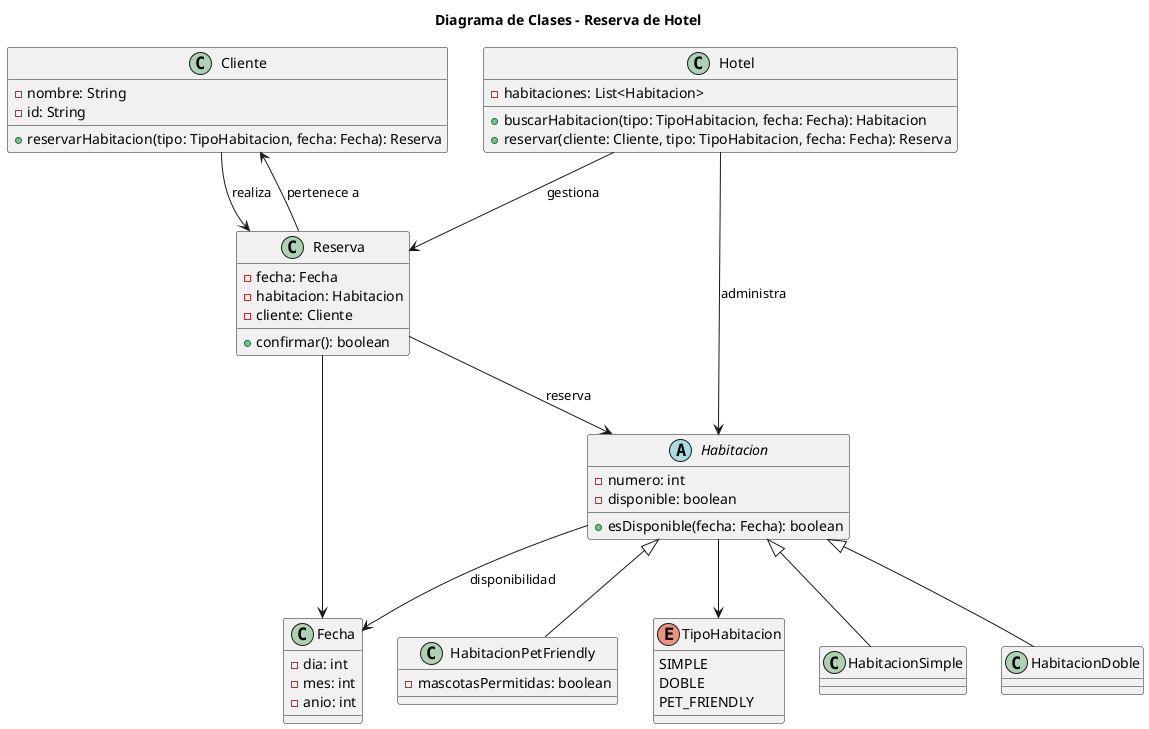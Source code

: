 @startuml
title Diagrama de Clases - Reserva de Hotel

class Cliente {
    - nombre: String
    - id: String
    + reservarHabitacion(tipo: TipoHabitacion, fecha: Fecha): Reserva
}

class Reserva {
    - fecha: Fecha
    - habitacion: Habitacion
    - cliente: Cliente
    + confirmar(): boolean
}

abstract class Habitacion {
    - numero: int
    - disponible: boolean
    + esDisponible(fecha: Fecha): boolean
}

class HabitacionSimple {
}

class HabitacionDoble {
}

class HabitacionPetFriendly {
    - mascotasPermitidas: boolean
}

enum TipoHabitacion {
    SIMPLE
    DOBLE
    PET_FRIENDLY
}

class Hotel {
    - habitaciones: List<Habitacion>
    + buscarHabitacion(tipo: TipoHabitacion, fecha: Fecha): Habitacion
    + reservar(cliente: Cliente, tipo: TipoHabitacion, fecha: Fecha): Reserva
}

class Fecha {
    - dia: int
    - mes: int
    - anio: int
}

Cliente --> Reserva : realiza
Reserva --> Habitacion : reserva
Reserva --> Cliente : pertenece a
Habitacion <|-- HabitacionSimple
Habitacion <|-- HabitacionDoble
Habitacion <|-- HabitacionPetFriendly
Hotel --> Habitacion : administra
Hotel --> Reserva : gestiona
Habitacion --> TipoHabitacion
Reserva --> Fecha
Habitacion --> Fecha : disponibilidad

@enduml